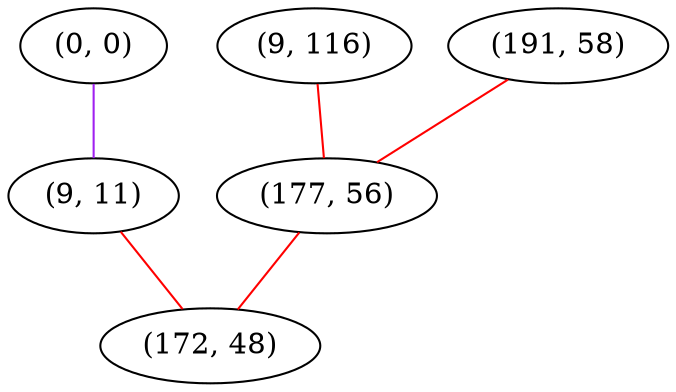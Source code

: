 graph "" {
"(0, 0)";
"(9, 116)";
"(191, 58)";
"(177, 56)";
"(9, 11)";
"(172, 48)";
"(0, 0)" -- "(9, 11)"  [color=purple, key=0, weight=4];
"(9, 116)" -- "(177, 56)"  [color=red, key=0, weight=1];
"(191, 58)" -- "(177, 56)"  [color=red, key=0, weight=1];
"(177, 56)" -- "(172, 48)"  [color=red, key=0, weight=1];
"(9, 11)" -- "(172, 48)"  [color=red, key=0, weight=1];
}
